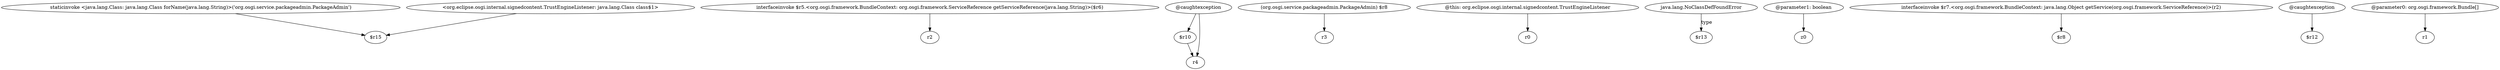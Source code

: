 digraph g {
0[label="staticinvoke <java.lang.Class: java.lang.Class forName(java.lang.String)>('org.osgi.service.packageadmin.PackageAdmin')"]
1[label="$r15"]
0->1[label=""]
2[label="interfaceinvoke $r5.<org.osgi.framework.BundleContext: org.osgi.framework.ServiceReference getServiceReference(java.lang.String)>($r6)"]
3[label="r2"]
2->3[label=""]
4[label="$r10"]
5[label="r4"]
4->5[label=""]
6[label="(org.osgi.service.packageadmin.PackageAdmin) $r8"]
7[label="r3"]
6->7[label=""]
8[label="@this: org.eclipse.osgi.internal.signedcontent.TrustEngineListener"]
9[label="r0"]
8->9[label=""]
10[label="java.lang.NoClassDefFoundError"]
11[label="$r13"]
10->11[label="type"]
12[label="@parameter1: boolean"]
13[label="z0"]
12->13[label=""]
14[label="interfaceinvoke $r7.<org.osgi.framework.BundleContext: java.lang.Object getService(org.osgi.framework.ServiceReference)>(r2)"]
15[label="$r8"]
14->15[label=""]
16[label="@caughtexception"]
16->4[label=""]
17[label="@caughtexception"]
18[label="$r12"]
17->18[label=""]
19[label="@parameter0: org.osgi.framework.Bundle[]"]
20[label="r1"]
19->20[label=""]
16->5[label=""]
21[label="<org.eclipse.osgi.internal.signedcontent.TrustEngineListener: java.lang.Class class$1>"]
21->1[label=""]
}